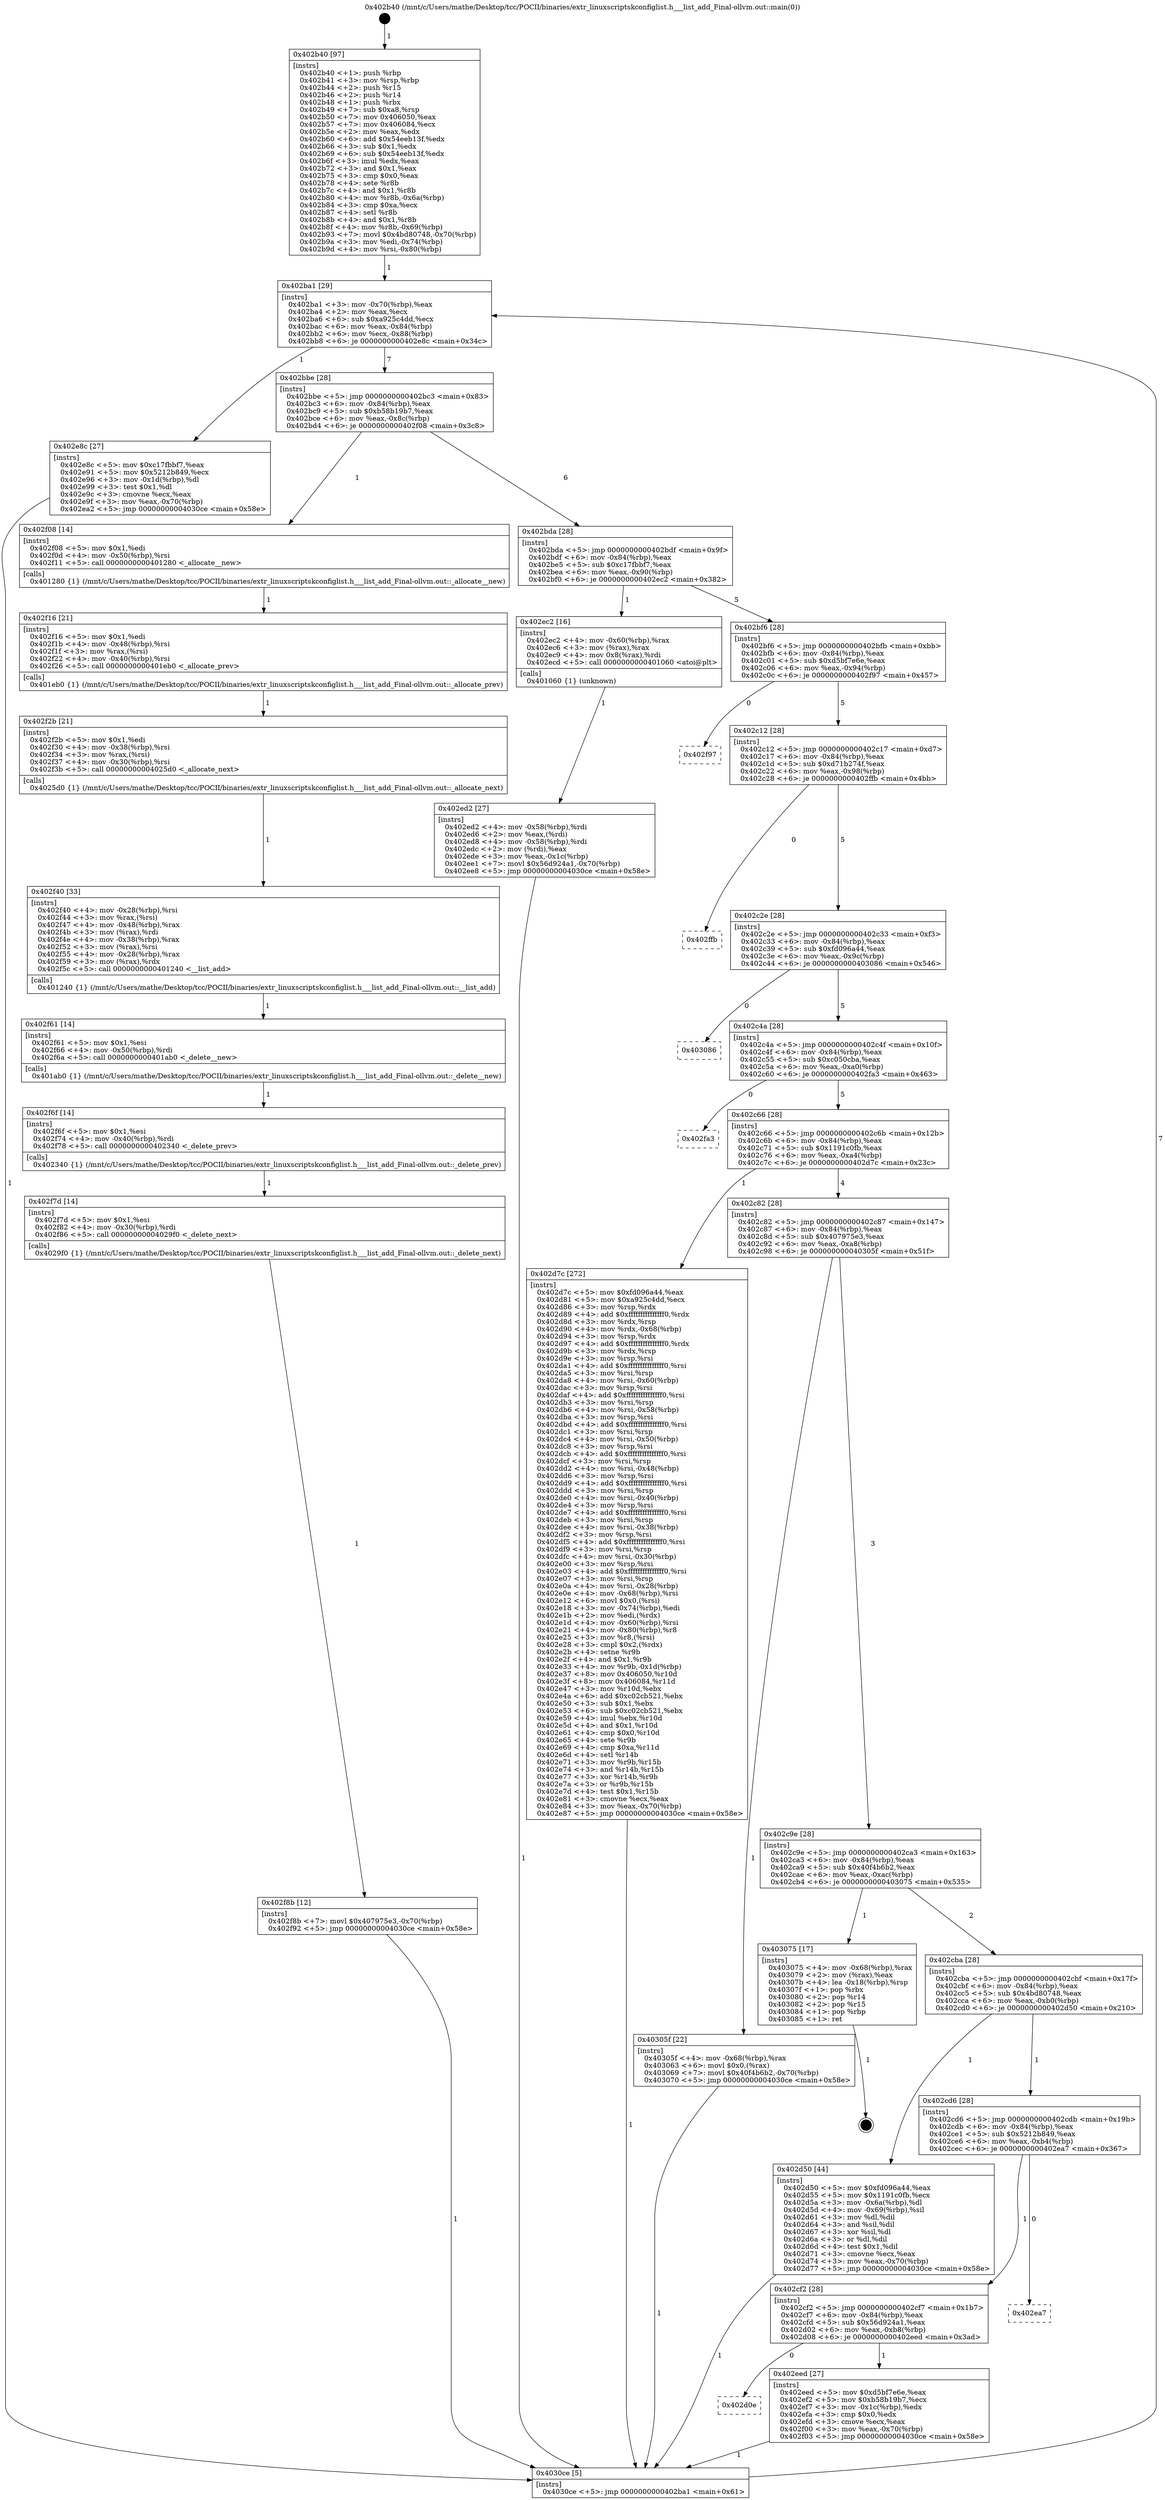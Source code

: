 digraph "0x402b40" {
  label = "0x402b40 (/mnt/c/Users/mathe/Desktop/tcc/POCII/binaries/extr_linuxscriptskconfiglist.h___list_add_Final-ollvm.out::main(0))"
  labelloc = "t"
  node[shape=record]

  Entry [label="",width=0.3,height=0.3,shape=circle,fillcolor=black,style=filled]
  "0x402ba1" [label="{
     0x402ba1 [29]\l
     | [instrs]\l
     &nbsp;&nbsp;0x402ba1 \<+3\>: mov -0x70(%rbp),%eax\l
     &nbsp;&nbsp;0x402ba4 \<+2\>: mov %eax,%ecx\l
     &nbsp;&nbsp;0x402ba6 \<+6\>: sub $0xa925c4dd,%ecx\l
     &nbsp;&nbsp;0x402bac \<+6\>: mov %eax,-0x84(%rbp)\l
     &nbsp;&nbsp;0x402bb2 \<+6\>: mov %ecx,-0x88(%rbp)\l
     &nbsp;&nbsp;0x402bb8 \<+6\>: je 0000000000402e8c \<main+0x34c\>\l
  }"]
  "0x402e8c" [label="{
     0x402e8c [27]\l
     | [instrs]\l
     &nbsp;&nbsp;0x402e8c \<+5\>: mov $0xc17fbbf7,%eax\l
     &nbsp;&nbsp;0x402e91 \<+5\>: mov $0x5212b849,%ecx\l
     &nbsp;&nbsp;0x402e96 \<+3\>: mov -0x1d(%rbp),%dl\l
     &nbsp;&nbsp;0x402e99 \<+3\>: test $0x1,%dl\l
     &nbsp;&nbsp;0x402e9c \<+3\>: cmovne %ecx,%eax\l
     &nbsp;&nbsp;0x402e9f \<+3\>: mov %eax,-0x70(%rbp)\l
     &nbsp;&nbsp;0x402ea2 \<+5\>: jmp 00000000004030ce \<main+0x58e\>\l
  }"]
  "0x402bbe" [label="{
     0x402bbe [28]\l
     | [instrs]\l
     &nbsp;&nbsp;0x402bbe \<+5\>: jmp 0000000000402bc3 \<main+0x83\>\l
     &nbsp;&nbsp;0x402bc3 \<+6\>: mov -0x84(%rbp),%eax\l
     &nbsp;&nbsp;0x402bc9 \<+5\>: sub $0xb58b19b7,%eax\l
     &nbsp;&nbsp;0x402bce \<+6\>: mov %eax,-0x8c(%rbp)\l
     &nbsp;&nbsp;0x402bd4 \<+6\>: je 0000000000402f08 \<main+0x3c8\>\l
  }"]
  Exit [label="",width=0.3,height=0.3,shape=circle,fillcolor=black,style=filled,peripheries=2]
  "0x402f08" [label="{
     0x402f08 [14]\l
     | [instrs]\l
     &nbsp;&nbsp;0x402f08 \<+5\>: mov $0x1,%edi\l
     &nbsp;&nbsp;0x402f0d \<+4\>: mov -0x50(%rbp),%rsi\l
     &nbsp;&nbsp;0x402f11 \<+5\>: call 0000000000401280 \<_allocate__new\>\l
     | [calls]\l
     &nbsp;&nbsp;0x401280 \{1\} (/mnt/c/Users/mathe/Desktop/tcc/POCII/binaries/extr_linuxscriptskconfiglist.h___list_add_Final-ollvm.out::_allocate__new)\l
  }"]
  "0x402bda" [label="{
     0x402bda [28]\l
     | [instrs]\l
     &nbsp;&nbsp;0x402bda \<+5\>: jmp 0000000000402bdf \<main+0x9f\>\l
     &nbsp;&nbsp;0x402bdf \<+6\>: mov -0x84(%rbp),%eax\l
     &nbsp;&nbsp;0x402be5 \<+5\>: sub $0xc17fbbf7,%eax\l
     &nbsp;&nbsp;0x402bea \<+6\>: mov %eax,-0x90(%rbp)\l
     &nbsp;&nbsp;0x402bf0 \<+6\>: je 0000000000402ec2 \<main+0x382\>\l
  }"]
  "0x402f8b" [label="{
     0x402f8b [12]\l
     | [instrs]\l
     &nbsp;&nbsp;0x402f8b \<+7\>: movl $0x407975e3,-0x70(%rbp)\l
     &nbsp;&nbsp;0x402f92 \<+5\>: jmp 00000000004030ce \<main+0x58e\>\l
  }"]
  "0x402ec2" [label="{
     0x402ec2 [16]\l
     | [instrs]\l
     &nbsp;&nbsp;0x402ec2 \<+4\>: mov -0x60(%rbp),%rax\l
     &nbsp;&nbsp;0x402ec6 \<+3\>: mov (%rax),%rax\l
     &nbsp;&nbsp;0x402ec9 \<+4\>: mov 0x8(%rax),%rdi\l
     &nbsp;&nbsp;0x402ecd \<+5\>: call 0000000000401060 \<atoi@plt\>\l
     | [calls]\l
     &nbsp;&nbsp;0x401060 \{1\} (unknown)\l
  }"]
  "0x402bf6" [label="{
     0x402bf6 [28]\l
     | [instrs]\l
     &nbsp;&nbsp;0x402bf6 \<+5\>: jmp 0000000000402bfb \<main+0xbb\>\l
     &nbsp;&nbsp;0x402bfb \<+6\>: mov -0x84(%rbp),%eax\l
     &nbsp;&nbsp;0x402c01 \<+5\>: sub $0xd5bf7e6e,%eax\l
     &nbsp;&nbsp;0x402c06 \<+6\>: mov %eax,-0x94(%rbp)\l
     &nbsp;&nbsp;0x402c0c \<+6\>: je 0000000000402f97 \<main+0x457\>\l
  }"]
  "0x402f7d" [label="{
     0x402f7d [14]\l
     | [instrs]\l
     &nbsp;&nbsp;0x402f7d \<+5\>: mov $0x1,%esi\l
     &nbsp;&nbsp;0x402f82 \<+4\>: mov -0x30(%rbp),%rdi\l
     &nbsp;&nbsp;0x402f86 \<+5\>: call 00000000004029f0 \<_delete_next\>\l
     | [calls]\l
     &nbsp;&nbsp;0x4029f0 \{1\} (/mnt/c/Users/mathe/Desktop/tcc/POCII/binaries/extr_linuxscriptskconfiglist.h___list_add_Final-ollvm.out::_delete_next)\l
  }"]
  "0x402f97" [label="{
     0x402f97\l
  }", style=dashed]
  "0x402c12" [label="{
     0x402c12 [28]\l
     | [instrs]\l
     &nbsp;&nbsp;0x402c12 \<+5\>: jmp 0000000000402c17 \<main+0xd7\>\l
     &nbsp;&nbsp;0x402c17 \<+6\>: mov -0x84(%rbp),%eax\l
     &nbsp;&nbsp;0x402c1d \<+5\>: sub $0xd71b274f,%eax\l
     &nbsp;&nbsp;0x402c22 \<+6\>: mov %eax,-0x98(%rbp)\l
     &nbsp;&nbsp;0x402c28 \<+6\>: je 0000000000402ffb \<main+0x4bb\>\l
  }"]
  "0x402f6f" [label="{
     0x402f6f [14]\l
     | [instrs]\l
     &nbsp;&nbsp;0x402f6f \<+5\>: mov $0x1,%esi\l
     &nbsp;&nbsp;0x402f74 \<+4\>: mov -0x40(%rbp),%rdi\l
     &nbsp;&nbsp;0x402f78 \<+5\>: call 0000000000402340 \<_delete_prev\>\l
     | [calls]\l
     &nbsp;&nbsp;0x402340 \{1\} (/mnt/c/Users/mathe/Desktop/tcc/POCII/binaries/extr_linuxscriptskconfiglist.h___list_add_Final-ollvm.out::_delete_prev)\l
  }"]
  "0x402ffb" [label="{
     0x402ffb\l
  }", style=dashed]
  "0x402c2e" [label="{
     0x402c2e [28]\l
     | [instrs]\l
     &nbsp;&nbsp;0x402c2e \<+5\>: jmp 0000000000402c33 \<main+0xf3\>\l
     &nbsp;&nbsp;0x402c33 \<+6\>: mov -0x84(%rbp),%eax\l
     &nbsp;&nbsp;0x402c39 \<+5\>: sub $0xfd096a44,%eax\l
     &nbsp;&nbsp;0x402c3e \<+6\>: mov %eax,-0x9c(%rbp)\l
     &nbsp;&nbsp;0x402c44 \<+6\>: je 0000000000403086 \<main+0x546\>\l
  }"]
  "0x402f61" [label="{
     0x402f61 [14]\l
     | [instrs]\l
     &nbsp;&nbsp;0x402f61 \<+5\>: mov $0x1,%esi\l
     &nbsp;&nbsp;0x402f66 \<+4\>: mov -0x50(%rbp),%rdi\l
     &nbsp;&nbsp;0x402f6a \<+5\>: call 0000000000401ab0 \<_delete__new\>\l
     | [calls]\l
     &nbsp;&nbsp;0x401ab0 \{1\} (/mnt/c/Users/mathe/Desktop/tcc/POCII/binaries/extr_linuxscriptskconfiglist.h___list_add_Final-ollvm.out::_delete__new)\l
  }"]
  "0x403086" [label="{
     0x403086\l
  }", style=dashed]
  "0x402c4a" [label="{
     0x402c4a [28]\l
     | [instrs]\l
     &nbsp;&nbsp;0x402c4a \<+5\>: jmp 0000000000402c4f \<main+0x10f\>\l
     &nbsp;&nbsp;0x402c4f \<+6\>: mov -0x84(%rbp),%eax\l
     &nbsp;&nbsp;0x402c55 \<+5\>: sub $0xc050cba,%eax\l
     &nbsp;&nbsp;0x402c5a \<+6\>: mov %eax,-0xa0(%rbp)\l
     &nbsp;&nbsp;0x402c60 \<+6\>: je 0000000000402fa3 \<main+0x463\>\l
  }"]
  "0x402f40" [label="{
     0x402f40 [33]\l
     | [instrs]\l
     &nbsp;&nbsp;0x402f40 \<+4\>: mov -0x28(%rbp),%rsi\l
     &nbsp;&nbsp;0x402f44 \<+3\>: mov %rax,(%rsi)\l
     &nbsp;&nbsp;0x402f47 \<+4\>: mov -0x48(%rbp),%rax\l
     &nbsp;&nbsp;0x402f4b \<+3\>: mov (%rax),%rdi\l
     &nbsp;&nbsp;0x402f4e \<+4\>: mov -0x38(%rbp),%rax\l
     &nbsp;&nbsp;0x402f52 \<+3\>: mov (%rax),%rsi\l
     &nbsp;&nbsp;0x402f55 \<+4\>: mov -0x28(%rbp),%rax\l
     &nbsp;&nbsp;0x402f59 \<+3\>: mov (%rax),%rdx\l
     &nbsp;&nbsp;0x402f5c \<+5\>: call 0000000000401240 \<__list_add\>\l
     | [calls]\l
     &nbsp;&nbsp;0x401240 \{1\} (/mnt/c/Users/mathe/Desktop/tcc/POCII/binaries/extr_linuxscriptskconfiglist.h___list_add_Final-ollvm.out::__list_add)\l
  }"]
  "0x402fa3" [label="{
     0x402fa3\l
  }", style=dashed]
  "0x402c66" [label="{
     0x402c66 [28]\l
     | [instrs]\l
     &nbsp;&nbsp;0x402c66 \<+5\>: jmp 0000000000402c6b \<main+0x12b\>\l
     &nbsp;&nbsp;0x402c6b \<+6\>: mov -0x84(%rbp),%eax\l
     &nbsp;&nbsp;0x402c71 \<+5\>: sub $0x1191c0fb,%eax\l
     &nbsp;&nbsp;0x402c76 \<+6\>: mov %eax,-0xa4(%rbp)\l
     &nbsp;&nbsp;0x402c7c \<+6\>: je 0000000000402d7c \<main+0x23c\>\l
  }"]
  "0x402f2b" [label="{
     0x402f2b [21]\l
     | [instrs]\l
     &nbsp;&nbsp;0x402f2b \<+5\>: mov $0x1,%edi\l
     &nbsp;&nbsp;0x402f30 \<+4\>: mov -0x38(%rbp),%rsi\l
     &nbsp;&nbsp;0x402f34 \<+3\>: mov %rax,(%rsi)\l
     &nbsp;&nbsp;0x402f37 \<+4\>: mov -0x30(%rbp),%rsi\l
     &nbsp;&nbsp;0x402f3b \<+5\>: call 00000000004025d0 \<_allocate_next\>\l
     | [calls]\l
     &nbsp;&nbsp;0x4025d0 \{1\} (/mnt/c/Users/mathe/Desktop/tcc/POCII/binaries/extr_linuxscriptskconfiglist.h___list_add_Final-ollvm.out::_allocate_next)\l
  }"]
  "0x402d7c" [label="{
     0x402d7c [272]\l
     | [instrs]\l
     &nbsp;&nbsp;0x402d7c \<+5\>: mov $0xfd096a44,%eax\l
     &nbsp;&nbsp;0x402d81 \<+5\>: mov $0xa925c4dd,%ecx\l
     &nbsp;&nbsp;0x402d86 \<+3\>: mov %rsp,%rdx\l
     &nbsp;&nbsp;0x402d89 \<+4\>: add $0xfffffffffffffff0,%rdx\l
     &nbsp;&nbsp;0x402d8d \<+3\>: mov %rdx,%rsp\l
     &nbsp;&nbsp;0x402d90 \<+4\>: mov %rdx,-0x68(%rbp)\l
     &nbsp;&nbsp;0x402d94 \<+3\>: mov %rsp,%rdx\l
     &nbsp;&nbsp;0x402d97 \<+4\>: add $0xfffffffffffffff0,%rdx\l
     &nbsp;&nbsp;0x402d9b \<+3\>: mov %rdx,%rsp\l
     &nbsp;&nbsp;0x402d9e \<+3\>: mov %rsp,%rsi\l
     &nbsp;&nbsp;0x402da1 \<+4\>: add $0xfffffffffffffff0,%rsi\l
     &nbsp;&nbsp;0x402da5 \<+3\>: mov %rsi,%rsp\l
     &nbsp;&nbsp;0x402da8 \<+4\>: mov %rsi,-0x60(%rbp)\l
     &nbsp;&nbsp;0x402dac \<+3\>: mov %rsp,%rsi\l
     &nbsp;&nbsp;0x402daf \<+4\>: add $0xfffffffffffffff0,%rsi\l
     &nbsp;&nbsp;0x402db3 \<+3\>: mov %rsi,%rsp\l
     &nbsp;&nbsp;0x402db6 \<+4\>: mov %rsi,-0x58(%rbp)\l
     &nbsp;&nbsp;0x402dba \<+3\>: mov %rsp,%rsi\l
     &nbsp;&nbsp;0x402dbd \<+4\>: add $0xfffffffffffffff0,%rsi\l
     &nbsp;&nbsp;0x402dc1 \<+3\>: mov %rsi,%rsp\l
     &nbsp;&nbsp;0x402dc4 \<+4\>: mov %rsi,-0x50(%rbp)\l
     &nbsp;&nbsp;0x402dc8 \<+3\>: mov %rsp,%rsi\l
     &nbsp;&nbsp;0x402dcb \<+4\>: add $0xfffffffffffffff0,%rsi\l
     &nbsp;&nbsp;0x402dcf \<+3\>: mov %rsi,%rsp\l
     &nbsp;&nbsp;0x402dd2 \<+4\>: mov %rsi,-0x48(%rbp)\l
     &nbsp;&nbsp;0x402dd6 \<+3\>: mov %rsp,%rsi\l
     &nbsp;&nbsp;0x402dd9 \<+4\>: add $0xfffffffffffffff0,%rsi\l
     &nbsp;&nbsp;0x402ddd \<+3\>: mov %rsi,%rsp\l
     &nbsp;&nbsp;0x402de0 \<+4\>: mov %rsi,-0x40(%rbp)\l
     &nbsp;&nbsp;0x402de4 \<+3\>: mov %rsp,%rsi\l
     &nbsp;&nbsp;0x402de7 \<+4\>: add $0xfffffffffffffff0,%rsi\l
     &nbsp;&nbsp;0x402deb \<+3\>: mov %rsi,%rsp\l
     &nbsp;&nbsp;0x402dee \<+4\>: mov %rsi,-0x38(%rbp)\l
     &nbsp;&nbsp;0x402df2 \<+3\>: mov %rsp,%rsi\l
     &nbsp;&nbsp;0x402df5 \<+4\>: add $0xfffffffffffffff0,%rsi\l
     &nbsp;&nbsp;0x402df9 \<+3\>: mov %rsi,%rsp\l
     &nbsp;&nbsp;0x402dfc \<+4\>: mov %rsi,-0x30(%rbp)\l
     &nbsp;&nbsp;0x402e00 \<+3\>: mov %rsp,%rsi\l
     &nbsp;&nbsp;0x402e03 \<+4\>: add $0xfffffffffffffff0,%rsi\l
     &nbsp;&nbsp;0x402e07 \<+3\>: mov %rsi,%rsp\l
     &nbsp;&nbsp;0x402e0a \<+4\>: mov %rsi,-0x28(%rbp)\l
     &nbsp;&nbsp;0x402e0e \<+4\>: mov -0x68(%rbp),%rsi\l
     &nbsp;&nbsp;0x402e12 \<+6\>: movl $0x0,(%rsi)\l
     &nbsp;&nbsp;0x402e18 \<+3\>: mov -0x74(%rbp),%edi\l
     &nbsp;&nbsp;0x402e1b \<+2\>: mov %edi,(%rdx)\l
     &nbsp;&nbsp;0x402e1d \<+4\>: mov -0x60(%rbp),%rsi\l
     &nbsp;&nbsp;0x402e21 \<+4\>: mov -0x80(%rbp),%r8\l
     &nbsp;&nbsp;0x402e25 \<+3\>: mov %r8,(%rsi)\l
     &nbsp;&nbsp;0x402e28 \<+3\>: cmpl $0x2,(%rdx)\l
     &nbsp;&nbsp;0x402e2b \<+4\>: setne %r9b\l
     &nbsp;&nbsp;0x402e2f \<+4\>: and $0x1,%r9b\l
     &nbsp;&nbsp;0x402e33 \<+4\>: mov %r9b,-0x1d(%rbp)\l
     &nbsp;&nbsp;0x402e37 \<+8\>: mov 0x406050,%r10d\l
     &nbsp;&nbsp;0x402e3f \<+8\>: mov 0x406084,%r11d\l
     &nbsp;&nbsp;0x402e47 \<+3\>: mov %r10d,%ebx\l
     &nbsp;&nbsp;0x402e4a \<+6\>: add $0xc02cb521,%ebx\l
     &nbsp;&nbsp;0x402e50 \<+3\>: sub $0x1,%ebx\l
     &nbsp;&nbsp;0x402e53 \<+6\>: sub $0xc02cb521,%ebx\l
     &nbsp;&nbsp;0x402e59 \<+4\>: imul %ebx,%r10d\l
     &nbsp;&nbsp;0x402e5d \<+4\>: and $0x1,%r10d\l
     &nbsp;&nbsp;0x402e61 \<+4\>: cmp $0x0,%r10d\l
     &nbsp;&nbsp;0x402e65 \<+4\>: sete %r9b\l
     &nbsp;&nbsp;0x402e69 \<+4\>: cmp $0xa,%r11d\l
     &nbsp;&nbsp;0x402e6d \<+4\>: setl %r14b\l
     &nbsp;&nbsp;0x402e71 \<+3\>: mov %r9b,%r15b\l
     &nbsp;&nbsp;0x402e74 \<+3\>: and %r14b,%r15b\l
     &nbsp;&nbsp;0x402e77 \<+3\>: xor %r14b,%r9b\l
     &nbsp;&nbsp;0x402e7a \<+3\>: or %r9b,%r15b\l
     &nbsp;&nbsp;0x402e7d \<+4\>: test $0x1,%r15b\l
     &nbsp;&nbsp;0x402e81 \<+3\>: cmovne %ecx,%eax\l
     &nbsp;&nbsp;0x402e84 \<+3\>: mov %eax,-0x70(%rbp)\l
     &nbsp;&nbsp;0x402e87 \<+5\>: jmp 00000000004030ce \<main+0x58e\>\l
  }"]
  "0x402c82" [label="{
     0x402c82 [28]\l
     | [instrs]\l
     &nbsp;&nbsp;0x402c82 \<+5\>: jmp 0000000000402c87 \<main+0x147\>\l
     &nbsp;&nbsp;0x402c87 \<+6\>: mov -0x84(%rbp),%eax\l
     &nbsp;&nbsp;0x402c8d \<+5\>: sub $0x407975e3,%eax\l
     &nbsp;&nbsp;0x402c92 \<+6\>: mov %eax,-0xa8(%rbp)\l
     &nbsp;&nbsp;0x402c98 \<+6\>: je 000000000040305f \<main+0x51f\>\l
  }"]
  "0x402f16" [label="{
     0x402f16 [21]\l
     | [instrs]\l
     &nbsp;&nbsp;0x402f16 \<+5\>: mov $0x1,%edi\l
     &nbsp;&nbsp;0x402f1b \<+4\>: mov -0x48(%rbp),%rsi\l
     &nbsp;&nbsp;0x402f1f \<+3\>: mov %rax,(%rsi)\l
     &nbsp;&nbsp;0x402f22 \<+4\>: mov -0x40(%rbp),%rsi\l
     &nbsp;&nbsp;0x402f26 \<+5\>: call 0000000000401eb0 \<_allocate_prev\>\l
     | [calls]\l
     &nbsp;&nbsp;0x401eb0 \{1\} (/mnt/c/Users/mathe/Desktop/tcc/POCII/binaries/extr_linuxscriptskconfiglist.h___list_add_Final-ollvm.out::_allocate_prev)\l
  }"]
  "0x40305f" [label="{
     0x40305f [22]\l
     | [instrs]\l
     &nbsp;&nbsp;0x40305f \<+4\>: mov -0x68(%rbp),%rax\l
     &nbsp;&nbsp;0x403063 \<+6\>: movl $0x0,(%rax)\l
     &nbsp;&nbsp;0x403069 \<+7\>: movl $0x40f4b6b2,-0x70(%rbp)\l
     &nbsp;&nbsp;0x403070 \<+5\>: jmp 00000000004030ce \<main+0x58e\>\l
  }"]
  "0x402c9e" [label="{
     0x402c9e [28]\l
     | [instrs]\l
     &nbsp;&nbsp;0x402c9e \<+5\>: jmp 0000000000402ca3 \<main+0x163\>\l
     &nbsp;&nbsp;0x402ca3 \<+6\>: mov -0x84(%rbp),%eax\l
     &nbsp;&nbsp;0x402ca9 \<+5\>: sub $0x40f4b6b2,%eax\l
     &nbsp;&nbsp;0x402cae \<+6\>: mov %eax,-0xac(%rbp)\l
     &nbsp;&nbsp;0x402cb4 \<+6\>: je 0000000000403075 \<main+0x535\>\l
  }"]
  "0x402d0e" [label="{
     0x402d0e\l
  }", style=dashed]
  "0x403075" [label="{
     0x403075 [17]\l
     | [instrs]\l
     &nbsp;&nbsp;0x403075 \<+4\>: mov -0x68(%rbp),%rax\l
     &nbsp;&nbsp;0x403079 \<+2\>: mov (%rax),%eax\l
     &nbsp;&nbsp;0x40307b \<+4\>: lea -0x18(%rbp),%rsp\l
     &nbsp;&nbsp;0x40307f \<+1\>: pop %rbx\l
     &nbsp;&nbsp;0x403080 \<+2\>: pop %r14\l
     &nbsp;&nbsp;0x403082 \<+2\>: pop %r15\l
     &nbsp;&nbsp;0x403084 \<+1\>: pop %rbp\l
     &nbsp;&nbsp;0x403085 \<+1\>: ret\l
  }"]
  "0x402cba" [label="{
     0x402cba [28]\l
     | [instrs]\l
     &nbsp;&nbsp;0x402cba \<+5\>: jmp 0000000000402cbf \<main+0x17f\>\l
     &nbsp;&nbsp;0x402cbf \<+6\>: mov -0x84(%rbp),%eax\l
     &nbsp;&nbsp;0x402cc5 \<+5\>: sub $0x4bd80748,%eax\l
     &nbsp;&nbsp;0x402cca \<+6\>: mov %eax,-0xb0(%rbp)\l
     &nbsp;&nbsp;0x402cd0 \<+6\>: je 0000000000402d50 \<main+0x210\>\l
  }"]
  "0x402eed" [label="{
     0x402eed [27]\l
     | [instrs]\l
     &nbsp;&nbsp;0x402eed \<+5\>: mov $0xd5bf7e6e,%eax\l
     &nbsp;&nbsp;0x402ef2 \<+5\>: mov $0xb58b19b7,%ecx\l
     &nbsp;&nbsp;0x402ef7 \<+3\>: mov -0x1c(%rbp),%edx\l
     &nbsp;&nbsp;0x402efa \<+3\>: cmp $0x0,%edx\l
     &nbsp;&nbsp;0x402efd \<+3\>: cmove %ecx,%eax\l
     &nbsp;&nbsp;0x402f00 \<+3\>: mov %eax,-0x70(%rbp)\l
     &nbsp;&nbsp;0x402f03 \<+5\>: jmp 00000000004030ce \<main+0x58e\>\l
  }"]
  "0x402d50" [label="{
     0x402d50 [44]\l
     | [instrs]\l
     &nbsp;&nbsp;0x402d50 \<+5\>: mov $0xfd096a44,%eax\l
     &nbsp;&nbsp;0x402d55 \<+5\>: mov $0x1191c0fb,%ecx\l
     &nbsp;&nbsp;0x402d5a \<+3\>: mov -0x6a(%rbp),%dl\l
     &nbsp;&nbsp;0x402d5d \<+4\>: mov -0x69(%rbp),%sil\l
     &nbsp;&nbsp;0x402d61 \<+3\>: mov %dl,%dil\l
     &nbsp;&nbsp;0x402d64 \<+3\>: and %sil,%dil\l
     &nbsp;&nbsp;0x402d67 \<+3\>: xor %sil,%dl\l
     &nbsp;&nbsp;0x402d6a \<+3\>: or %dl,%dil\l
     &nbsp;&nbsp;0x402d6d \<+4\>: test $0x1,%dil\l
     &nbsp;&nbsp;0x402d71 \<+3\>: cmovne %ecx,%eax\l
     &nbsp;&nbsp;0x402d74 \<+3\>: mov %eax,-0x70(%rbp)\l
     &nbsp;&nbsp;0x402d77 \<+5\>: jmp 00000000004030ce \<main+0x58e\>\l
  }"]
  "0x402cd6" [label="{
     0x402cd6 [28]\l
     | [instrs]\l
     &nbsp;&nbsp;0x402cd6 \<+5\>: jmp 0000000000402cdb \<main+0x19b\>\l
     &nbsp;&nbsp;0x402cdb \<+6\>: mov -0x84(%rbp),%eax\l
     &nbsp;&nbsp;0x402ce1 \<+5\>: sub $0x5212b849,%eax\l
     &nbsp;&nbsp;0x402ce6 \<+6\>: mov %eax,-0xb4(%rbp)\l
     &nbsp;&nbsp;0x402cec \<+6\>: je 0000000000402ea7 \<main+0x367\>\l
  }"]
  "0x4030ce" [label="{
     0x4030ce [5]\l
     | [instrs]\l
     &nbsp;&nbsp;0x4030ce \<+5\>: jmp 0000000000402ba1 \<main+0x61\>\l
  }"]
  "0x402b40" [label="{
     0x402b40 [97]\l
     | [instrs]\l
     &nbsp;&nbsp;0x402b40 \<+1\>: push %rbp\l
     &nbsp;&nbsp;0x402b41 \<+3\>: mov %rsp,%rbp\l
     &nbsp;&nbsp;0x402b44 \<+2\>: push %r15\l
     &nbsp;&nbsp;0x402b46 \<+2\>: push %r14\l
     &nbsp;&nbsp;0x402b48 \<+1\>: push %rbx\l
     &nbsp;&nbsp;0x402b49 \<+7\>: sub $0xa8,%rsp\l
     &nbsp;&nbsp;0x402b50 \<+7\>: mov 0x406050,%eax\l
     &nbsp;&nbsp;0x402b57 \<+7\>: mov 0x406084,%ecx\l
     &nbsp;&nbsp;0x402b5e \<+2\>: mov %eax,%edx\l
     &nbsp;&nbsp;0x402b60 \<+6\>: add $0x54eeb13f,%edx\l
     &nbsp;&nbsp;0x402b66 \<+3\>: sub $0x1,%edx\l
     &nbsp;&nbsp;0x402b69 \<+6\>: sub $0x54eeb13f,%edx\l
     &nbsp;&nbsp;0x402b6f \<+3\>: imul %edx,%eax\l
     &nbsp;&nbsp;0x402b72 \<+3\>: and $0x1,%eax\l
     &nbsp;&nbsp;0x402b75 \<+3\>: cmp $0x0,%eax\l
     &nbsp;&nbsp;0x402b78 \<+4\>: sete %r8b\l
     &nbsp;&nbsp;0x402b7c \<+4\>: and $0x1,%r8b\l
     &nbsp;&nbsp;0x402b80 \<+4\>: mov %r8b,-0x6a(%rbp)\l
     &nbsp;&nbsp;0x402b84 \<+3\>: cmp $0xa,%ecx\l
     &nbsp;&nbsp;0x402b87 \<+4\>: setl %r8b\l
     &nbsp;&nbsp;0x402b8b \<+4\>: and $0x1,%r8b\l
     &nbsp;&nbsp;0x402b8f \<+4\>: mov %r8b,-0x69(%rbp)\l
     &nbsp;&nbsp;0x402b93 \<+7\>: movl $0x4bd80748,-0x70(%rbp)\l
     &nbsp;&nbsp;0x402b9a \<+3\>: mov %edi,-0x74(%rbp)\l
     &nbsp;&nbsp;0x402b9d \<+4\>: mov %rsi,-0x80(%rbp)\l
  }"]
  "0x402cf2" [label="{
     0x402cf2 [28]\l
     | [instrs]\l
     &nbsp;&nbsp;0x402cf2 \<+5\>: jmp 0000000000402cf7 \<main+0x1b7\>\l
     &nbsp;&nbsp;0x402cf7 \<+6\>: mov -0x84(%rbp),%eax\l
     &nbsp;&nbsp;0x402cfd \<+5\>: sub $0x56d924a1,%eax\l
     &nbsp;&nbsp;0x402d02 \<+6\>: mov %eax,-0xb8(%rbp)\l
     &nbsp;&nbsp;0x402d08 \<+6\>: je 0000000000402eed \<main+0x3ad\>\l
  }"]
  "0x402ed2" [label="{
     0x402ed2 [27]\l
     | [instrs]\l
     &nbsp;&nbsp;0x402ed2 \<+4\>: mov -0x58(%rbp),%rdi\l
     &nbsp;&nbsp;0x402ed6 \<+2\>: mov %eax,(%rdi)\l
     &nbsp;&nbsp;0x402ed8 \<+4\>: mov -0x58(%rbp),%rdi\l
     &nbsp;&nbsp;0x402edc \<+2\>: mov (%rdi),%eax\l
     &nbsp;&nbsp;0x402ede \<+3\>: mov %eax,-0x1c(%rbp)\l
     &nbsp;&nbsp;0x402ee1 \<+7\>: movl $0x56d924a1,-0x70(%rbp)\l
     &nbsp;&nbsp;0x402ee8 \<+5\>: jmp 00000000004030ce \<main+0x58e\>\l
  }"]
  "0x402ea7" [label="{
     0x402ea7\l
  }", style=dashed]
  Entry -> "0x402b40" [label=" 1"]
  "0x402ba1" -> "0x402e8c" [label=" 1"]
  "0x402ba1" -> "0x402bbe" [label=" 7"]
  "0x403075" -> Exit [label=" 1"]
  "0x402bbe" -> "0x402f08" [label=" 1"]
  "0x402bbe" -> "0x402bda" [label=" 6"]
  "0x40305f" -> "0x4030ce" [label=" 1"]
  "0x402bda" -> "0x402ec2" [label=" 1"]
  "0x402bda" -> "0x402bf6" [label=" 5"]
  "0x402f8b" -> "0x4030ce" [label=" 1"]
  "0x402bf6" -> "0x402f97" [label=" 0"]
  "0x402bf6" -> "0x402c12" [label=" 5"]
  "0x402f7d" -> "0x402f8b" [label=" 1"]
  "0x402c12" -> "0x402ffb" [label=" 0"]
  "0x402c12" -> "0x402c2e" [label=" 5"]
  "0x402f6f" -> "0x402f7d" [label=" 1"]
  "0x402c2e" -> "0x403086" [label=" 0"]
  "0x402c2e" -> "0x402c4a" [label=" 5"]
  "0x402f61" -> "0x402f6f" [label=" 1"]
  "0x402c4a" -> "0x402fa3" [label=" 0"]
  "0x402c4a" -> "0x402c66" [label=" 5"]
  "0x402f40" -> "0x402f61" [label=" 1"]
  "0x402c66" -> "0x402d7c" [label=" 1"]
  "0x402c66" -> "0x402c82" [label=" 4"]
  "0x402f2b" -> "0x402f40" [label=" 1"]
  "0x402c82" -> "0x40305f" [label=" 1"]
  "0x402c82" -> "0x402c9e" [label=" 3"]
  "0x402f16" -> "0x402f2b" [label=" 1"]
  "0x402c9e" -> "0x403075" [label=" 1"]
  "0x402c9e" -> "0x402cba" [label=" 2"]
  "0x402f08" -> "0x402f16" [label=" 1"]
  "0x402cba" -> "0x402d50" [label=" 1"]
  "0x402cba" -> "0x402cd6" [label=" 1"]
  "0x402d50" -> "0x4030ce" [label=" 1"]
  "0x402b40" -> "0x402ba1" [label=" 1"]
  "0x4030ce" -> "0x402ba1" [label=" 7"]
  "0x402eed" -> "0x4030ce" [label=" 1"]
  "0x402d7c" -> "0x4030ce" [label=" 1"]
  "0x402e8c" -> "0x4030ce" [label=" 1"]
  "0x402ec2" -> "0x402ed2" [label=" 1"]
  "0x402ed2" -> "0x4030ce" [label=" 1"]
  "0x402cf2" -> "0x402eed" [label=" 1"]
  "0x402cd6" -> "0x402ea7" [label=" 0"]
  "0x402cd6" -> "0x402cf2" [label=" 1"]
  "0x402cf2" -> "0x402d0e" [label=" 0"]
}
